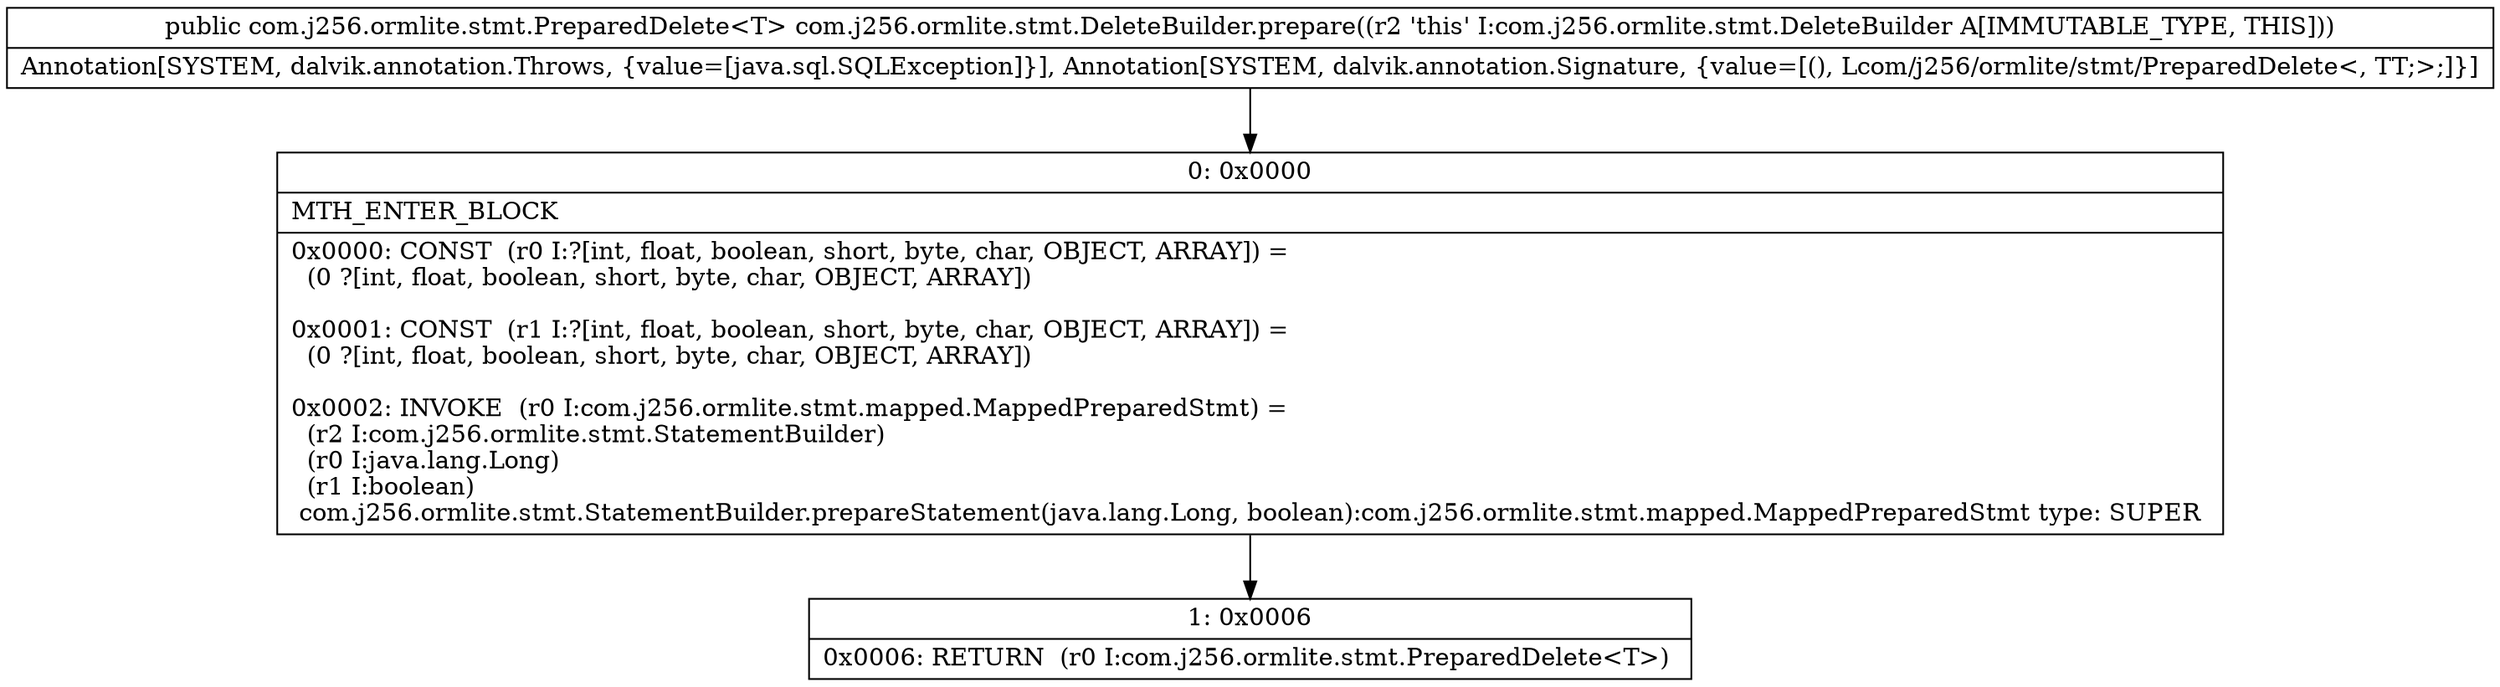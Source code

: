 digraph "CFG forcom.j256.ormlite.stmt.DeleteBuilder.prepare()Lcom\/j256\/ormlite\/stmt\/PreparedDelete;" {
Node_0 [shape=record,label="{0\:\ 0x0000|MTH_ENTER_BLOCK\l|0x0000: CONST  (r0 I:?[int, float, boolean, short, byte, char, OBJECT, ARRAY]) = \l  (0 ?[int, float, boolean, short, byte, char, OBJECT, ARRAY])\l \l0x0001: CONST  (r1 I:?[int, float, boolean, short, byte, char, OBJECT, ARRAY]) = \l  (0 ?[int, float, boolean, short, byte, char, OBJECT, ARRAY])\l \l0x0002: INVOKE  (r0 I:com.j256.ormlite.stmt.mapped.MappedPreparedStmt) = \l  (r2 I:com.j256.ormlite.stmt.StatementBuilder)\l  (r0 I:java.lang.Long)\l  (r1 I:boolean)\l com.j256.ormlite.stmt.StatementBuilder.prepareStatement(java.lang.Long, boolean):com.j256.ormlite.stmt.mapped.MappedPreparedStmt type: SUPER \l}"];
Node_1 [shape=record,label="{1\:\ 0x0006|0x0006: RETURN  (r0 I:com.j256.ormlite.stmt.PreparedDelete\<T\>) \l}"];
MethodNode[shape=record,label="{public com.j256.ormlite.stmt.PreparedDelete\<T\> com.j256.ormlite.stmt.DeleteBuilder.prepare((r2 'this' I:com.j256.ormlite.stmt.DeleteBuilder A[IMMUTABLE_TYPE, THIS]))  | Annotation[SYSTEM, dalvik.annotation.Throws, \{value=[java.sql.SQLException]\}], Annotation[SYSTEM, dalvik.annotation.Signature, \{value=[(), Lcom\/j256\/ormlite\/stmt\/PreparedDelete\<, TT;\>;]\}]\l}"];
MethodNode -> Node_0;
Node_0 -> Node_1;
}

